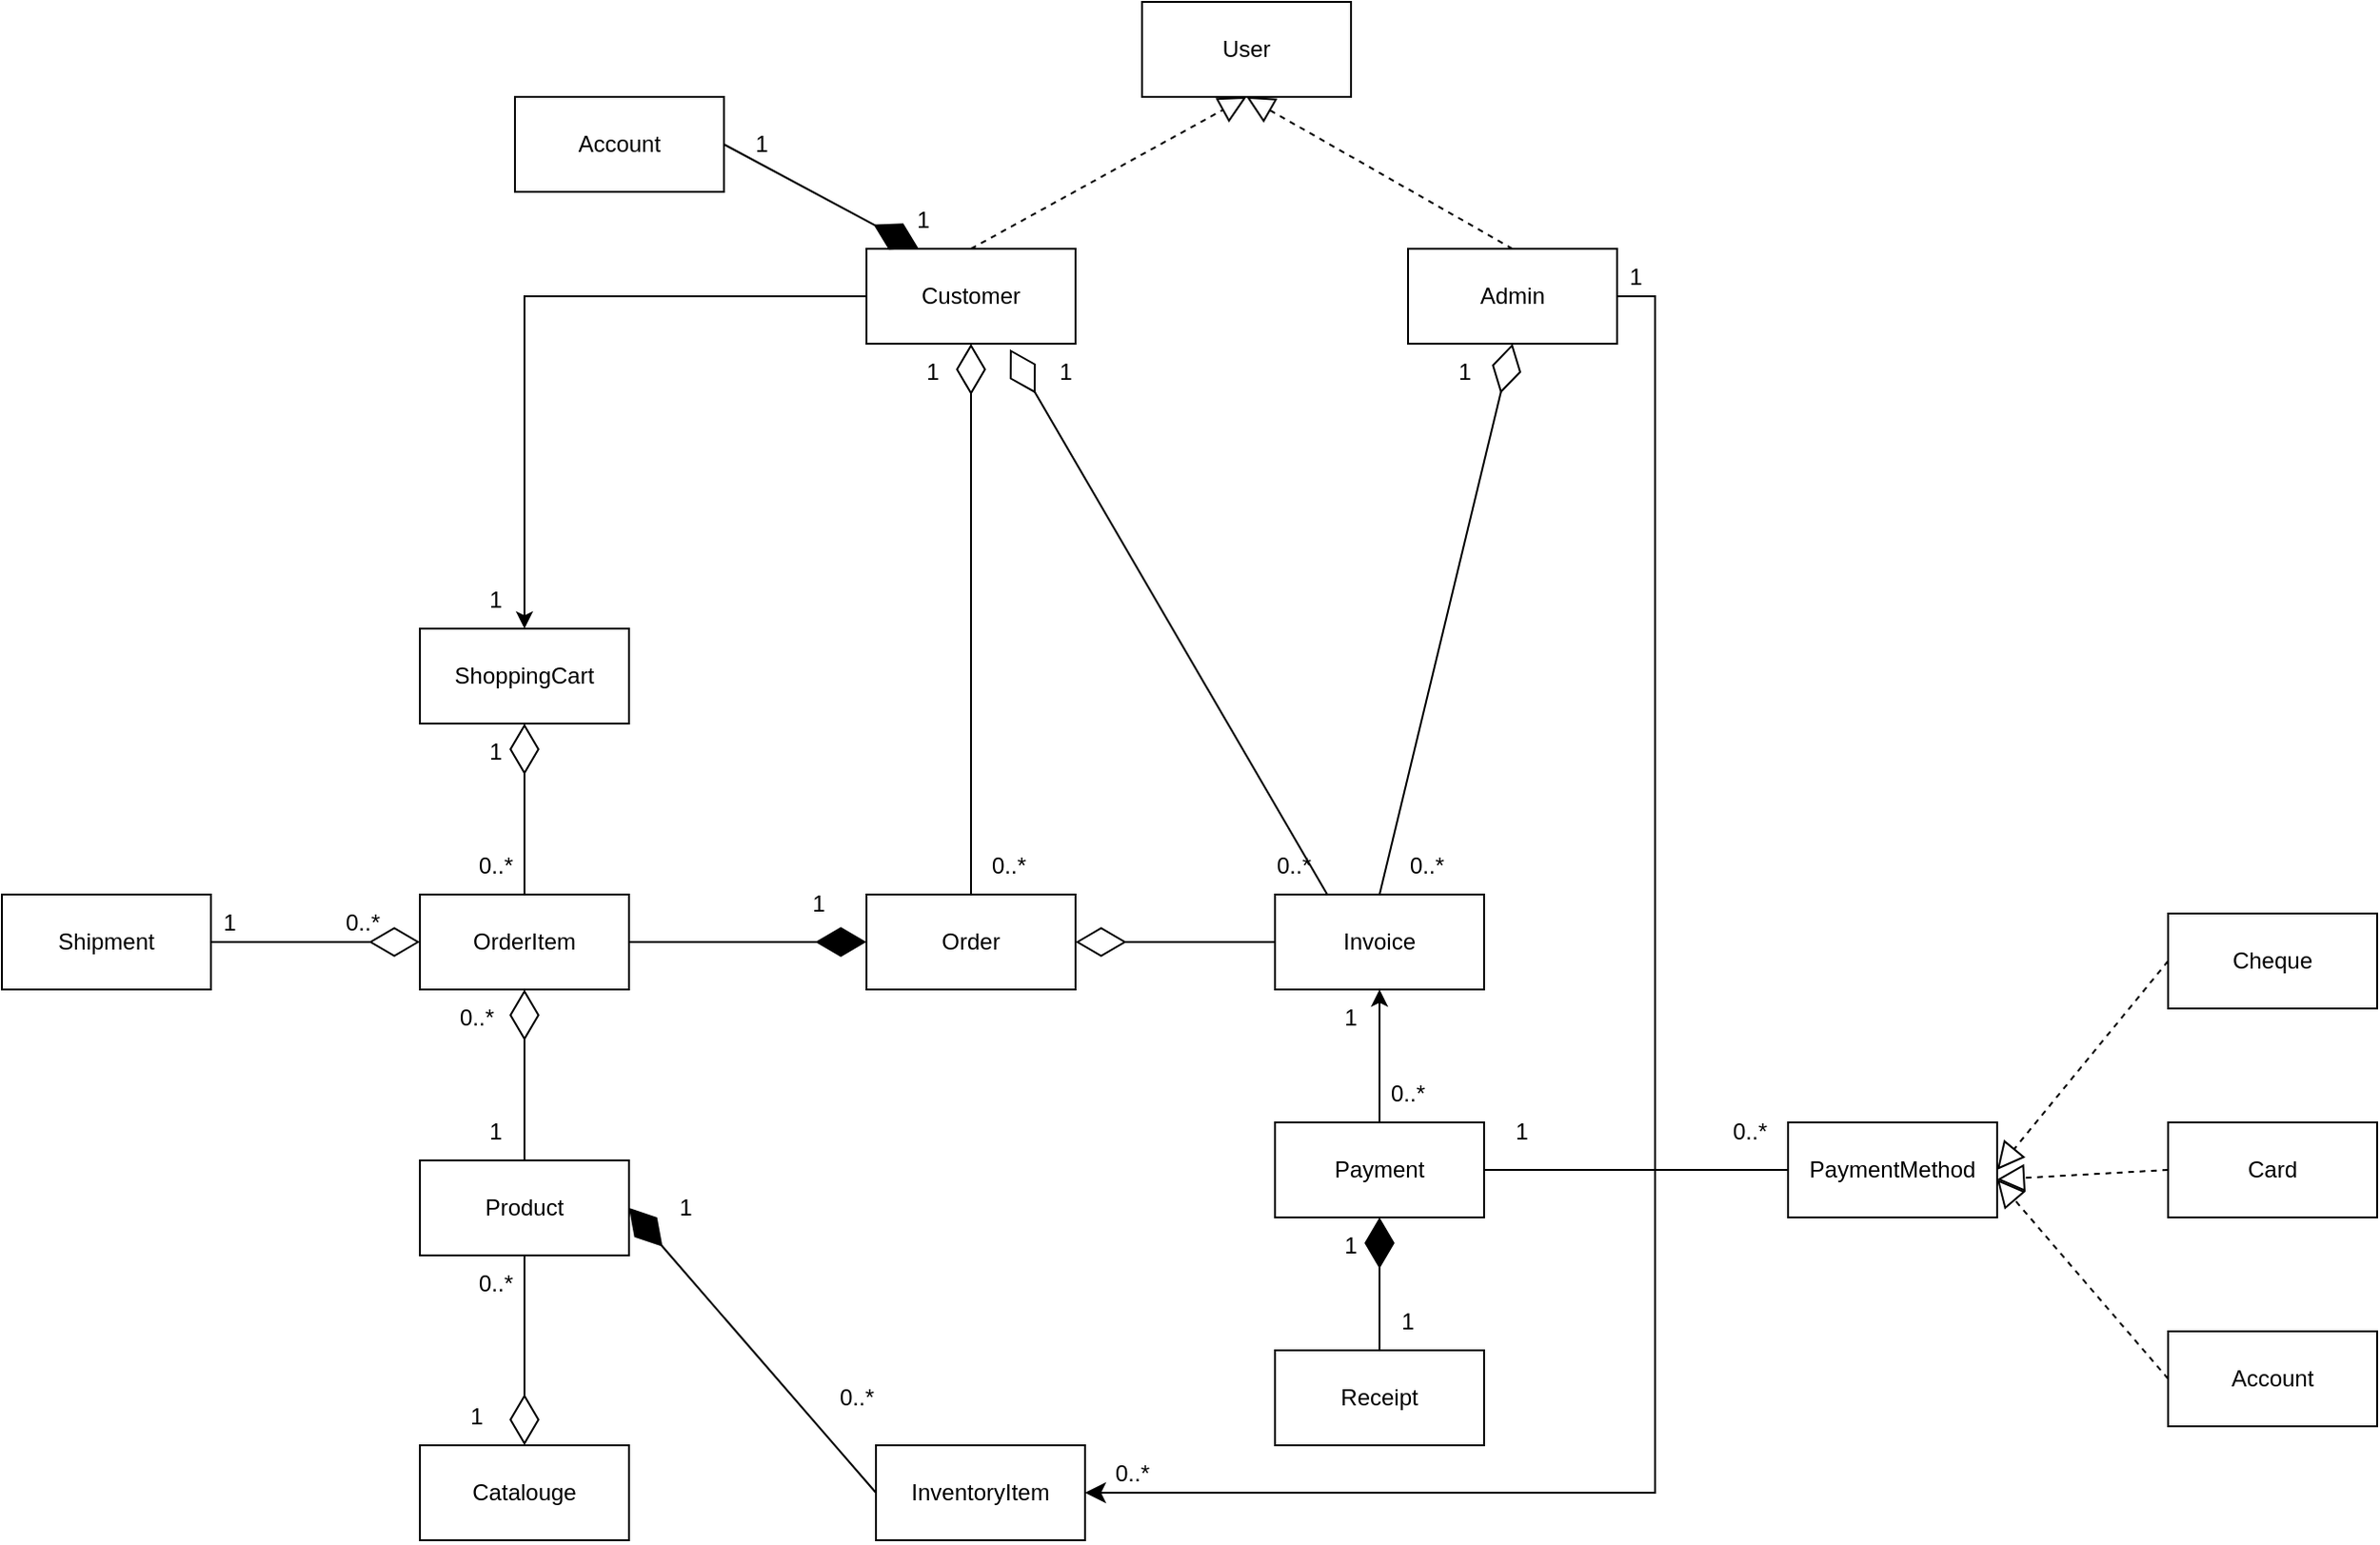 <mxfile version="28.2.5">
  <diagram name="Page-1" id="325bJa5u5l-eLzkU_DxX">
    <mxGraphModel dx="2079" dy="873" grid="1" gridSize="10" guides="1" tooltips="1" connect="1" arrows="1" fold="1" page="1" pageScale="1" pageWidth="850" pageHeight="1100" math="0" shadow="0">
      <root>
        <mxCell id="0" />
        <mxCell id="1" parent="0" />
        <mxCell id="OtjtPUERPMBWljjQ9gYw-1" style="edgeStyle=orthogonalEdgeStyle;rounded=0;orthogonalLoop=1;jettySize=auto;html=1;exitX=0;exitY=0.5;exitDx=0;exitDy=0;entryX=0.5;entryY=0;entryDx=0;entryDy=0;startArrow=none;startFill=0;" parent="1" source="OtjtPUERPMBWljjQ9gYw-2" target="OtjtPUERPMBWljjQ9gYw-4" edge="1">
          <mxGeometry relative="1" as="geometry">
            <mxPoint x="85" y="270" as="sourcePoint" />
            <mxPoint x="-30" y="445" as="targetPoint" />
          </mxGeometry>
        </mxCell>
        <mxCell id="OtjtPUERPMBWljjQ9gYw-2" value="Customer" style="html=1;whiteSpace=wrap;" parent="1" vertex="1">
          <mxGeometry x="155" y="240" width="110" height="50" as="geometry" />
        </mxCell>
        <mxCell id="OtjtPUERPMBWljjQ9gYw-3" value="Product" style="html=1;whiteSpace=wrap;" parent="1" vertex="1">
          <mxGeometry x="-80" y="720" width="110" height="50" as="geometry" />
        </mxCell>
        <mxCell id="OtjtPUERPMBWljjQ9gYw-4" value="ShoppingCart" style="html=1;whiteSpace=wrap;" parent="1" vertex="1">
          <mxGeometry x="-80" y="440" width="110" height="50" as="geometry" />
        </mxCell>
        <mxCell id="OtjtPUERPMBWljjQ9gYw-5" value="Order" style="html=1;whiteSpace=wrap;" parent="1" vertex="1">
          <mxGeometry x="155" y="580" width="110" height="50" as="geometry" />
        </mxCell>
        <mxCell id="OtjtPUERPMBWljjQ9gYw-6" value="OrderItem" style="html=1;whiteSpace=wrap;" parent="1" vertex="1">
          <mxGeometry x="-80" y="580" width="110" height="50" as="geometry" />
        </mxCell>
        <mxCell id="OtjtPUERPMBWljjQ9gYw-7" value="Invoice" style="html=1;whiteSpace=wrap;" parent="1" vertex="1">
          <mxGeometry x="370" y="580" width="110" height="50" as="geometry" />
        </mxCell>
        <mxCell id="OtjtPUERPMBWljjQ9gYw-87" style="edgeStyle=orthogonalEdgeStyle;rounded=0;orthogonalLoop=1;jettySize=auto;html=1;exitX=0.5;exitY=0;exitDx=0;exitDy=0;entryX=0.5;entryY=1;entryDx=0;entryDy=0;" parent="1" source="OtjtPUERPMBWljjQ9gYw-8" target="OtjtPUERPMBWljjQ9gYw-7" edge="1">
          <mxGeometry relative="1" as="geometry" />
        </mxCell>
        <mxCell id="Gr2_qMwujSV3NTa-l3Lm-22" style="edgeStyle=none;curved=1;rounded=0;orthogonalLoop=1;jettySize=auto;html=1;exitX=0;exitY=0.5;exitDx=0;exitDy=0;entryX=1;entryY=0.5;entryDx=0;entryDy=0;fontSize=12;startSize=8;endSize=8;" edge="1" parent="1" source="OtjtPUERPMBWljjQ9gYw-8" target="Gr2_qMwujSV3NTa-l3Lm-21">
          <mxGeometry relative="1" as="geometry" />
        </mxCell>
        <mxCell id="OtjtPUERPMBWljjQ9gYw-8" value="Payment" style="html=1;whiteSpace=wrap;" parent="1" vertex="1">
          <mxGeometry x="370" y="700" width="110" height="50" as="geometry" />
        </mxCell>
        <mxCell id="OtjtPUERPMBWljjQ9gYw-11" value="Account" style="html=1;whiteSpace=wrap;" parent="1" vertex="1">
          <mxGeometry x="-30" y="160" width="110" height="50" as="geometry" />
        </mxCell>
        <mxCell id="OtjtPUERPMBWljjQ9gYw-12" value="" style="endArrow=diamondThin;endFill=1;endSize=24;html=1;rounded=0;entryX=0.25;entryY=0;entryDx=0;entryDy=0;exitX=1;exitY=0.5;exitDx=0;exitDy=0;" parent="1" source="OtjtPUERPMBWljjQ9gYw-11" target="OtjtPUERPMBWljjQ9gYw-2" edge="1">
          <mxGeometry width="160" relative="1" as="geometry">
            <mxPoint x="150" y="185" as="sourcePoint" />
            <mxPoint x="355" y="330" as="targetPoint" />
          </mxGeometry>
        </mxCell>
        <mxCell id="OtjtPUERPMBWljjQ9gYw-14" value="Receipt" style="html=1;whiteSpace=wrap;" parent="1" vertex="1">
          <mxGeometry x="370" y="820" width="110" height="50" as="geometry" />
        </mxCell>
        <mxCell id="OtjtPUERPMBWljjQ9gYw-15" value="User" style="html=1;whiteSpace=wrap;" parent="1" vertex="1">
          <mxGeometry x="300" y="110" width="110" height="50" as="geometry" />
        </mxCell>
        <mxCell id="OtjtPUERPMBWljjQ9gYw-16" value="" style="endArrow=block;dashed=1;endFill=0;endSize=12;html=1;rounded=0;entryX=0.5;entryY=1;entryDx=0;entryDy=0;exitX=0.5;exitY=0;exitDx=0;exitDy=0;" parent="1" source="OtjtPUERPMBWljjQ9gYw-2" target="OtjtPUERPMBWljjQ9gYw-15" edge="1">
          <mxGeometry width="160" relative="1" as="geometry">
            <mxPoint x="220" y="380" as="sourcePoint" />
            <mxPoint x="380" y="380" as="targetPoint" />
          </mxGeometry>
        </mxCell>
        <mxCell id="Gr2_qMwujSV3NTa-l3Lm-6" style="edgeStyle=orthogonalEdgeStyle;rounded=0;orthogonalLoop=1;jettySize=auto;html=1;exitX=1;exitY=0.5;exitDx=0;exitDy=0;entryX=1;entryY=0.5;entryDx=0;entryDy=0;fontSize=12;startSize=8;endSize=8;" edge="1" parent="1" source="OtjtPUERPMBWljjQ9gYw-17" target="OtjtPUERPMBWljjQ9gYw-47">
          <mxGeometry relative="1" as="geometry" />
        </mxCell>
        <mxCell id="OtjtPUERPMBWljjQ9gYw-17" value="Admin" style="html=1;whiteSpace=wrap;" parent="1" vertex="1">
          <mxGeometry x="440" y="240" width="110" height="50" as="geometry" />
        </mxCell>
        <mxCell id="OtjtPUERPMBWljjQ9gYw-18" value="" style="endArrow=block;dashed=1;endFill=0;endSize=12;html=1;rounded=0;exitX=0.5;exitY=0;exitDx=0;exitDy=0;entryX=0.5;entryY=1;entryDx=0;entryDy=0;" parent="1" source="OtjtPUERPMBWljjQ9gYw-17" edge="1" target="OtjtPUERPMBWljjQ9gYw-15">
          <mxGeometry width="160" relative="1" as="geometry">
            <mxPoint x="460" y="280" as="sourcePoint" />
            <mxPoint x="390" y="160" as="targetPoint" />
          </mxGeometry>
        </mxCell>
        <mxCell id="OtjtPUERPMBWljjQ9gYw-22" value="1" style="text;html=1;align=center;verticalAlign=middle;whiteSpace=wrap;rounded=0;" parent="1" vertex="1">
          <mxGeometry x="70" y="170" width="60" height="30" as="geometry" />
        </mxCell>
        <mxCell id="OtjtPUERPMBWljjQ9gYw-24" value="1" style="text;html=1;align=center;verticalAlign=middle;whiteSpace=wrap;rounded=0;" parent="1" vertex="1">
          <mxGeometry x="155" y="210" width="60" height="30" as="geometry" />
        </mxCell>
        <mxCell id="OtjtPUERPMBWljjQ9gYw-25" value="1" style="text;html=1;align=center;verticalAlign=middle;whiteSpace=wrap;rounded=0;" parent="1" vertex="1">
          <mxGeometry x="-70" y="490" width="60" height="30" as="geometry" />
        </mxCell>
        <mxCell id="OtjtPUERPMBWljjQ9gYw-27" value="" style="endArrow=diamondThin;endFill=0;endSize=24;html=1;rounded=0;entryX=0.5;entryY=1;entryDx=0;entryDy=0;exitX=0.5;exitY=0;exitDx=0;exitDy=0;" parent="1" source="OtjtPUERPMBWljjQ9gYw-6" target="OtjtPUERPMBWljjQ9gYw-4" edge="1">
          <mxGeometry width="160" relative="1" as="geometry">
            <mxPoint x="60" y="670" as="sourcePoint" />
            <mxPoint x="220" y="670" as="targetPoint" />
          </mxGeometry>
        </mxCell>
        <mxCell id="OtjtPUERPMBWljjQ9gYw-28" value="Catalouge" style="html=1;whiteSpace=wrap;" parent="1" vertex="1">
          <mxGeometry x="-80" y="870" width="110" height="50" as="geometry" />
        </mxCell>
        <mxCell id="OtjtPUERPMBWljjQ9gYw-29" value="" style="endArrow=diamondThin;endFill=0;endSize=24;html=1;rounded=0;entryX=0.5;entryY=0;entryDx=0;entryDy=0;exitX=0.5;exitY=1;exitDx=0;exitDy=0;" parent="1" source="OtjtPUERPMBWljjQ9gYw-3" target="OtjtPUERPMBWljjQ9gYw-28" edge="1">
          <mxGeometry width="160" relative="1" as="geometry">
            <mxPoint x="280" y="780" as="sourcePoint" />
            <mxPoint x="440" y="780" as="targetPoint" />
          </mxGeometry>
        </mxCell>
        <mxCell id="OtjtPUERPMBWljjQ9gYw-30" value="1" style="text;html=1;align=center;verticalAlign=middle;whiteSpace=wrap;rounded=0;" parent="1" vertex="1">
          <mxGeometry x="-80" y="840" width="60" height="30" as="geometry" />
        </mxCell>
        <mxCell id="OtjtPUERPMBWljjQ9gYw-31" value="0..*" style="text;html=1;align=center;verticalAlign=middle;whiteSpace=wrap;rounded=0;" parent="1" vertex="1">
          <mxGeometry x="-70" y="770" width="60" height="30" as="geometry" />
        </mxCell>
        <mxCell id="OtjtPUERPMBWljjQ9gYw-32" value="" style="endArrow=diamondThin;endFill=1;endSize=24;html=1;rounded=0;exitX=0.5;exitY=0;exitDx=0;exitDy=0;entryX=0.5;entryY=1;entryDx=0;entryDy=0;" parent="1" source="OtjtPUERPMBWljjQ9gYw-14" target="OtjtPUERPMBWljjQ9gYw-8" edge="1">
          <mxGeometry width="160" relative="1" as="geometry">
            <mxPoint x="590" y="990" as="sourcePoint" />
            <mxPoint x="480" y="1050" as="targetPoint" />
          </mxGeometry>
        </mxCell>
        <mxCell id="OtjtPUERPMBWljjQ9gYw-35" value="" style="endArrow=diamondThin;endFill=0;endSize=24;html=1;rounded=0;entryX=0.5;entryY=1;entryDx=0;entryDy=0;exitX=0.5;exitY=0;exitDx=0;exitDy=0;" parent="1" source="OtjtPUERPMBWljjQ9gYw-3" target="OtjtPUERPMBWljjQ9gYw-6" edge="1">
          <mxGeometry width="160" relative="1" as="geometry">
            <mxPoint x="330" y="630" as="sourcePoint" />
            <mxPoint x="330" y="540" as="targetPoint" />
          </mxGeometry>
        </mxCell>
        <mxCell id="OtjtPUERPMBWljjQ9gYw-36" value="0..*" style="text;html=1;align=center;verticalAlign=middle;whiteSpace=wrap;rounded=0;" parent="1" vertex="1">
          <mxGeometry x="-80" y="630" width="60" height="30" as="geometry" />
        </mxCell>
        <mxCell id="OtjtPUERPMBWljjQ9gYw-37" value="1" style="text;html=1;align=center;verticalAlign=middle;whiteSpace=wrap;rounded=0;" parent="1" vertex="1">
          <mxGeometry x="-70" y="690" width="60" height="30" as="geometry" />
        </mxCell>
        <mxCell id="OtjtPUERPMBWljjQ9gYw-38" value="1" style="text;html=1;align=center;verticalAlign=middle;whiteSpace=wrap;rounded=0;" parent="1" vertex="1">
          <mxGeometry x="-70" y="410" width="60" height="30" as="geometry" />
        </mxCell>
        <mxCell id="OtjtPUERPMBWljjQ9gYw-40" value="1" style="text;html=1;align=center;verticalAlign=middle;whiteSpace=wrap;rounded=0;" parent="1" vertex="1">
          <mxGeometry x="100" y="570" width="60" height="30" as="geometry" />
        </mxCell>
        <mxCell id="OtjtPUERPMBWljjQ9gYw-42" value="0..*" style="text;html=1;align=center;verticalAlign=middle;whiteSpace=wrap;rounded=0;" parent="1" vertex="1">
          <mxGeometry x="-70" y="550" width="60" height="30" as="geometry" />
        </mxCell>
        <mxCell id="OtjtPUERPMBWljjQ9gYw-47" value="InventoryItem" style="html=1;whiteSpace=wrap;" parent="1" vertex="1">
          <mxGeometry x="160" y="870" width="110" height="50" as="geometry" />
        </mxCell>
        <mxCell id="OtjtPUERPMBWljjQ9gYw-50" value="" style="endArrow=diamondThin;endFill=1;endSize=24;html=1;rounded=0;exitX=0;exitY=0.5;exitDx=0;exitDy=0;entryX=1;entryY=0.5;entryDx=0;entryDy=0;" parent="1" source="OtjtPUERPMBWljjQ9gYw-47" target="OtjtPUERPMBWljjQ9gYw-3" edge="1">
          <mxGeometry width="160" relative="1" as="geometry">
            <mxPoint x="240" y="710" as="sourcePoint" />
            <mxPoint x="300" y="710" as="targetPoint" />
          </mxGeometry>
        </mxCell>
        <mxCell id="OtjtPUERPMBWljjQ9gYw-54" value="0..*" style="text;html=1;align=center;verticalAlign=middle;whiteSpace=wrap;rounded=0;" parent="1" vertex="1">
          <mxGeometry x="265" y="870" width="60" height="30" as="geometry" />
        </mxCell>
        <mxCell id="OtjtPUERPMBWljjQ9gYw-66" value="" style="endArrow=diamondThin;endFill=1;endSize=24;html=1;rounded=0;exitX=1;exitY=0.5;exitDx=0;exitDy=0;entryX=0;entryY=0.5;entryDx=0;entryDy=0;" parent="1" source="OtjtPUERPMBWljjQ9gYw-6" target="OtjtPUERPMBWljjQ9gYw-5" edge="1">
          <mxGeometry width="160" relative="1" as="geometry">
            <mxPoint x="480" y="674.33" as="sourcePoint" />
            <mxPoint x="230" y="674.33" as="targetPoint" />
          </mxGeometry>
        </mxCell>
        <mxCell id="OtjtPUERPMBWljjQ9gYw-69" value="Shipment" style="html=1;whiteSpace=wrap;" parent="1" vertex="1">
          <mxGeometry x="-300" y="580" width="110" height="50" as="geometry" />
        </mxCell>
        <mxCell id="OtjtPUERPMBWljjQ9gYw-93" value="" style="endArrow=diamondThin;endFill=0;endSize=24;html=1;rounded=0;entryX=0.5;entryY=1;entryDx=0;entryDy=0;exitX=0.5;exitY=0;exitDx=0;exitDy=0;" parent="1" source="OtjtPUERPMBWljjQ9gYw-7" edge="1" target="OtjtPUERPMBWljjQ9gYw-17">
          <mxGeometry width="160" relative="1" as="geometry">
            <mxPoint x="730" y="670" as="sourcePoint" />
            <mxPoint x="550" y="270" as="targetPoint" />
            <Array as="points" />
          </mxGeometry>
        </mxCell>
        <mxCell id="OtjtPUERPMBWljjQ9gYw-100" value="1" style="text;html=1;align=center;verticalAlign=middle;whiteSpace=wrap;rounded=0;" parent="1" vertex="1">
          <mxGeometry x="470" y="690" width="60" height="30" as="geometry" />
        </mxCell>
        <mxCell id="OtjtPUERPMBWljjQ9gYw-115" value="" style="endArrow=diamondThin;endFill=0;endSize=24;html=1;rounded=0;entryX=0.5;entryY=1;entryDx=0;entryDy=0;exitX=0.5;exitY=0;exitDx=0;exitDy=0;" parent="1" source="OtjtPUERPMBWljjQ9gYw-5" target="OtjtPUERPMBWljjQ9gYw-2" edge="1">
          <mxGeometry width="160" relative="1" as="geometry">
            <mxPoint x="230" y="670" as="sourcePoint" />
            <mxPoint x="260" y="720" as="targetPoint" />
          </mxGeometry>
        </mxCell>
        <mxCell id="OtjtPUERPMBWljjQ9gYw-117" value="" style="endArrow=diamondThin;endFill=0;endSize=24;html=1;rounded=0;entryX=0.686;entryY=1.058;entryDx=0;entryDy=0;exitX=0.25;exitY=0;exitDx=0;exitDy=0;entryPerimeter=0;" parent="1" source="OtjtPUERPMBWljjQ9gYw-7" target="OtjtPUERPMBWljjQ9gYw-2" edge="1">
          <mxGeometry width="160" relative="1" as="geometry">
            <mxPoint x="300" y="670" as="sourcePoint" />
            <mxPoint x="300" y="380" as="targetPoint" />
          </mxGeometry>
        </mxCell>
        <mxCell id="OtjtPUERPMBWljjQ9gYw-118" value="1" style="text;html=1;align=center;verticalAlign=middle;whiteSpace=wrap;rounded=0;" parent="1" vertex="1">
          <mxGeometry x="230" y="290" width="60" height="30" as="geometry" />
        </mxCell>
        <mxCell id="Gr2_qMwujSV3NTa-l3Lm-2" value="" style="endArrow=diamondThin;endFill=0;endSize=24;html=1;rounded=0;entryX=1;entryY=0.5;entryDx=0;entryDy=0;exitX=0;exitY=0.5;exitDx=0;exitDy=0;" edge="1" parent="1" source="OtjtPUERPMBWljjQ9gYw-7" target="OtjtPUERPMBWljjQ9gYw-5">
          <mxGeometry width="160" relative="1" as="geometry">
            <mxPoint x="300" y="820" as="sourcePoint" />
            <mxPoint x="300" y="530" as="targetPoint" />
          </mxGeometry>
        </mxCell>
        <mxCell id="Gr2_qMwujSV3NTa-l3Lm-9" value="" style="endArrow=diamondThin;endFill=0;endSize=24;html=1;rounded=0;entryX=0;entryY=0.5;entryDx=0;entryDy=0;exitX=1;exitY=0.5;exitDx=0;exitDy=0;" edge="1" parent="1" source="OtjtPUERPMBWljjQ9gYw-69" target="OtjtPUERPMBWljjQ9gYw-6">
          <mxGeometry width="160" relative="1" as="geometry">
            <mxPoint x="20" y="750" as="sourcePoint" />
            <mxPoint x="20" y="660" as="targetPoint" />
          </mxGeometry>
        </mxCell>
        <mxCell id="Gr2_qMwujSV3NTa-l3Lm-10" value="1" style="text;html=1;align=center;verticalAlign=middle;whiteSpace=wrap;rounded=0;" vertex="1" parent="1">
          <mxGeometry x="-210" y="580" width="60" height="30" as="geometry" />
        </mxCell>
        <mxCell id="Gr2_qMwujSV3NTa-l3Lm-11" value="0..*" style="text;html=1;align=center;verticalAlign=middle;whiteSpace=wrap;rounded=0;" vertex="1" parent="1">
          <mxGeometry x="-140" y="580" width="60" height="30" as="geometry" />
        </mxCell>
        <mxCell id="Gr2_qMwujSV3NTa-l3Lm-12" value="1" style="text;html=1;align=center;verticalAlign=middle;whiteSpace=wrap;rounded=0;" vertex="1" parent="1">
          <mxGeometry x="160" y="290" width="60" height="30" as="geometry" />
        </mxCell>
        <mxCell id="Gr2_qMwujSV3NTa-l3Lm-13" value="0..*" style="text;html=1;align=center;verticalAlign=middle;whiteSpace=wrap;rounded=0;" vertex="1" parent="1">
          <mxGeometry x="200" y="550" width="60" height="30" as="geometry" />
        </mxCell>
        <mxCell id="Gr2_qMwujSV3NTa-l3Lm-14" value="0..*" style="text;html=1;align=center;verticalAlign=middle;whiteSpace=wrap;rounded=0;" vertex="1" parent="1">
          <mxGeometry x="350" y="550" width="60" height="30" as="geometry" />
        </mxCell>
        <mxCell id="Gr2_qMwujSV3NTa-l3Lm-15" value="0..*" style="text;html=1;align=center;verticalAlign=middle;whiteSpace=wrap;rounded=0;" vertex="1" parent="1">
          <mxGeometry x="420" y="550" width="60" height="30" as="geometry" />
        </mxCell>
        <mxCell id="Gr2_qMwujSV3NTa-l3Lm-16" value="1" style="text;html=1;align=center;verticalAlign=middle;whiteSpace=wrap;rounded=0;" vertex="1" parent="1">
          <mxGeometry x="530" y="240" width="60" height="30" as="geometry" />
        </mxCell>
        <mxCell id="Gr2_qMwujSV3NTa-l3Lm-17" value="0..*" style="text;html=1;align=center;verticalAlign=middle;whiteSpace=wrap;rounded=0;" vertex="1" parent="1">
          <mxGeometry x="410" y="670" width="60" height="30" as="geometry" />
        </mxCell>
        <mxCell id="Gr2_qMwujSV3NTa-l3Lm-18" value="1" style="text;html=1;align=center;verticalAlign=middle;whiteSpace=wrap;rounded=0;" vertex="1" parent="1">
          <mxGeometry x="380" y="630" width="60" height="30" as="geometry" />
        </mxCell>
        <mxCell id="Gr2_qMwujSV3NTa-l3Lm-19" value="1" style="text;html=1;align=center;verticalAlign=middle;whiteSpace=wrap;rounded=0;" vertex="1" parent="1">
          <mxGeometry x="380" y="750" width="60" height="30" as="geometry" />
        </mxCell>
        <mxCell id="Gr2_qMwujSV3NTa-l3Lm-20" value="1" style="text;html=1;align=center;verticalAlign=middle;whiteSpace=wrap;rounded=0;" vertex="1" parent="1">
          <mxGeometry x="410" y="790" width="60" height="30" as="geometry" />
        </mxCell>
        <mxCell id="Gr2_qMwujSV3NTa-l3Lm-21" value="PaymentMethod" style="html=1;whiteSpace=wrap;" vertex="1" parent="1">
          <mxGeometry x="640" y="700" width="110" height="50" as="geometry" />
        </mxCell>
        <mxCell id="Gr2_qMwujSV3NTa-l3Lm-23" value="0..*" style="text;html=1;align=center;verticalAlign=middle;whiteSpace=wrap;rounded=0;" vertex="1" parent="1">
          <mxGeometry x="590" y="690" width="60" height="30" as="geometry" />
        </mxCell>
        <mxCell id="Gr2_qMwujSV3NTa-l3Lm-24" value="1" style="text;html=1;align=center;verticalAlign=middle;whiteSpace=wrap;rounded=0;" vertex="1" parent="1">
          <mxGeometry x="30" y="730" width="60" height="30" as="geometry" />
        </mxCell>
        <mxCell id="Gr2_qMwujSV3NTa-l3Lm-25" value="0..*" style="text;html=1;align=center;verticalAlign=middle;whiteSpace=wrap;rounded=0;" vertex="1" parent="1">
          <mxGeometry x="120" y="830" width="60" height="30" as="geometry" />
        </mxCell>
        <mxCell id="Gr2_qMwujSV3NTa-l3Lm-26" value="1" style="text;html=1;align=center;verticalAlign=middle;whiteSpace=wrap;rounded=0;" vertex="1" parent="1">
          <mxGeometry x="440" y="290" width="60" height="30" as="geometry" />
        </mxCell>
        <mxCell id="Gr2_qMwujSV3NTa-l3Lm-27" value="Cheque" style="html=1;whiteSpace=wrap;" vertex="1" parent="1">
          <mxGeometry x="840" y="590" width="110" height="50" as="geometry" />
        </mxCell>
        <mxCell id="Gr2_qMwujSV3NTa-l3Lm-28" value="Card" style="html=1;whiteSpace=wrap;" vertex="1" parent="1">
          <mxGeometry x="840" y="700" width="110" height="50" as="geometry" />
        </mxCell>
        <mxCell id="Gr2_qMwujSV3NTa-l3Lm-29" value="Account" style="html=1;whiteSpace=wrap;" vertex="1" parent="1">
          <mxGeometry x="840" y="810" width="110" height="50" as="geometry" />
        </mxCell>
        <mxCell id="Gr2_qMwujSV3NTa-l3Lm-30" value="" style="endArrow=block;dashed=1;endFill=0;endSize=12;html=1;rounded=0;entryX=0.5;entryY=1;entryDx=0;entryDy=0;exitX=0;exitY=0.5;exitDx=0;exitDy=0;" edge="1" parent="1" source="Gr2_qMwujSV3NTa-l3Lm-27">
          <mxGeometry width="160" relative="1" as="geometry">
            <mxPoint x="890" y="770" as="sourcePoint" />
            <mxPoint x="750" y="725" as="targetPoint" />
          </mxGeometry>
        </mxCell>
        <mxCell id="Gr2_qMwujSV3NTa-l3Lm-31" value="" style="endArrow=block;dashed=1;endFill=0;endSize=12;html=1;rounded=0;exitX=0;exitY=0.5;exitDx=0;exitDy=0;" edge="1" parent="1" source="Gr2_qMwujSV3NTa-l3Lm-28">
          <mxGeometry width="160" relative="1" as="geometry">
            <mxPoint x="1060" y="670" as="sourcePoint" />
            <mxPoint x="750" y="730" as="targetPoint" />
          </mxGeometry>
        </mxCell>
        <mxCell id="Gr2_qMwujSV3NTa-l3Lm-32" value="" style="endArrow=block;dashed=1;endFill=0;endSize=12;html=1;rounded=0;exitX=0;exitY=0.5;exitDx=0;exitDy=0;" edge="1" parent="1" source="Gr2_qMwujSV3NTa-l3Lm-29">
          <mxGeometry width="160" relative="1" as="geometry">
            <mxPoint x="1060" y="770" as="sourcePoint" />
            <mxPoint x="750" y="730" as="targetPoint" />
          </mxGeometry>
        </mxCell>
      </root>
    </mxGraphModel>
  </diagram>
</mxfile>
